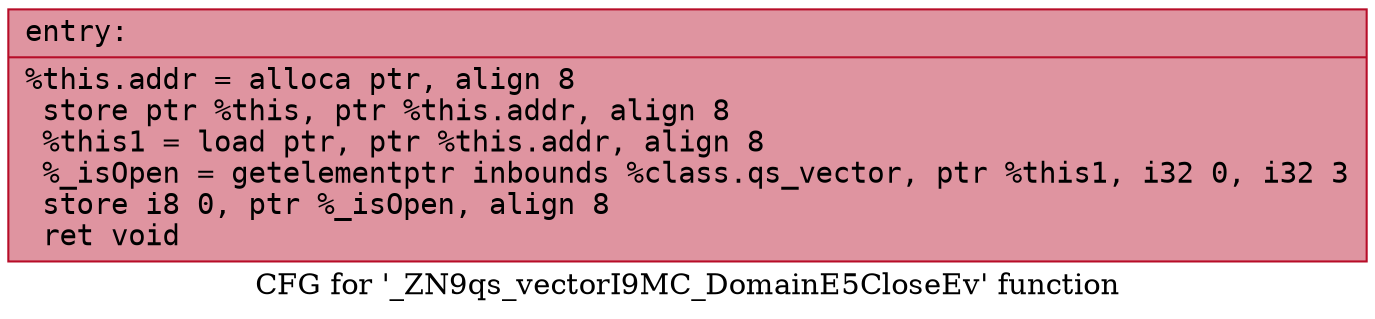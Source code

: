 digraph "CFG for '_ZN9qs_vectorI9MC_DomainE5CloseEv' function" {
	label="CFG for '_ZN9qs_vectorI9MC_DomainE5CloseEv' function";

	Node0x55dab471c230 [shape=record,color="#b70d28ff", style=filled, fillcolor="#b70d2870" fontname="Courier",label="{entry:\l|  %this.addr = alloca ptr, align 8\l  store ptr %this, ptr %this.addr, align 8\l  %this1 = load ptr, ptr %this.addr, align 8\l  %_isOpen = getelementptr inbounds %class.qs_vector, ptr %this1, i32 0, i32 3\l  store i8 0, ptr %_isOpen, align 8\l  ret void\l}"];
}
